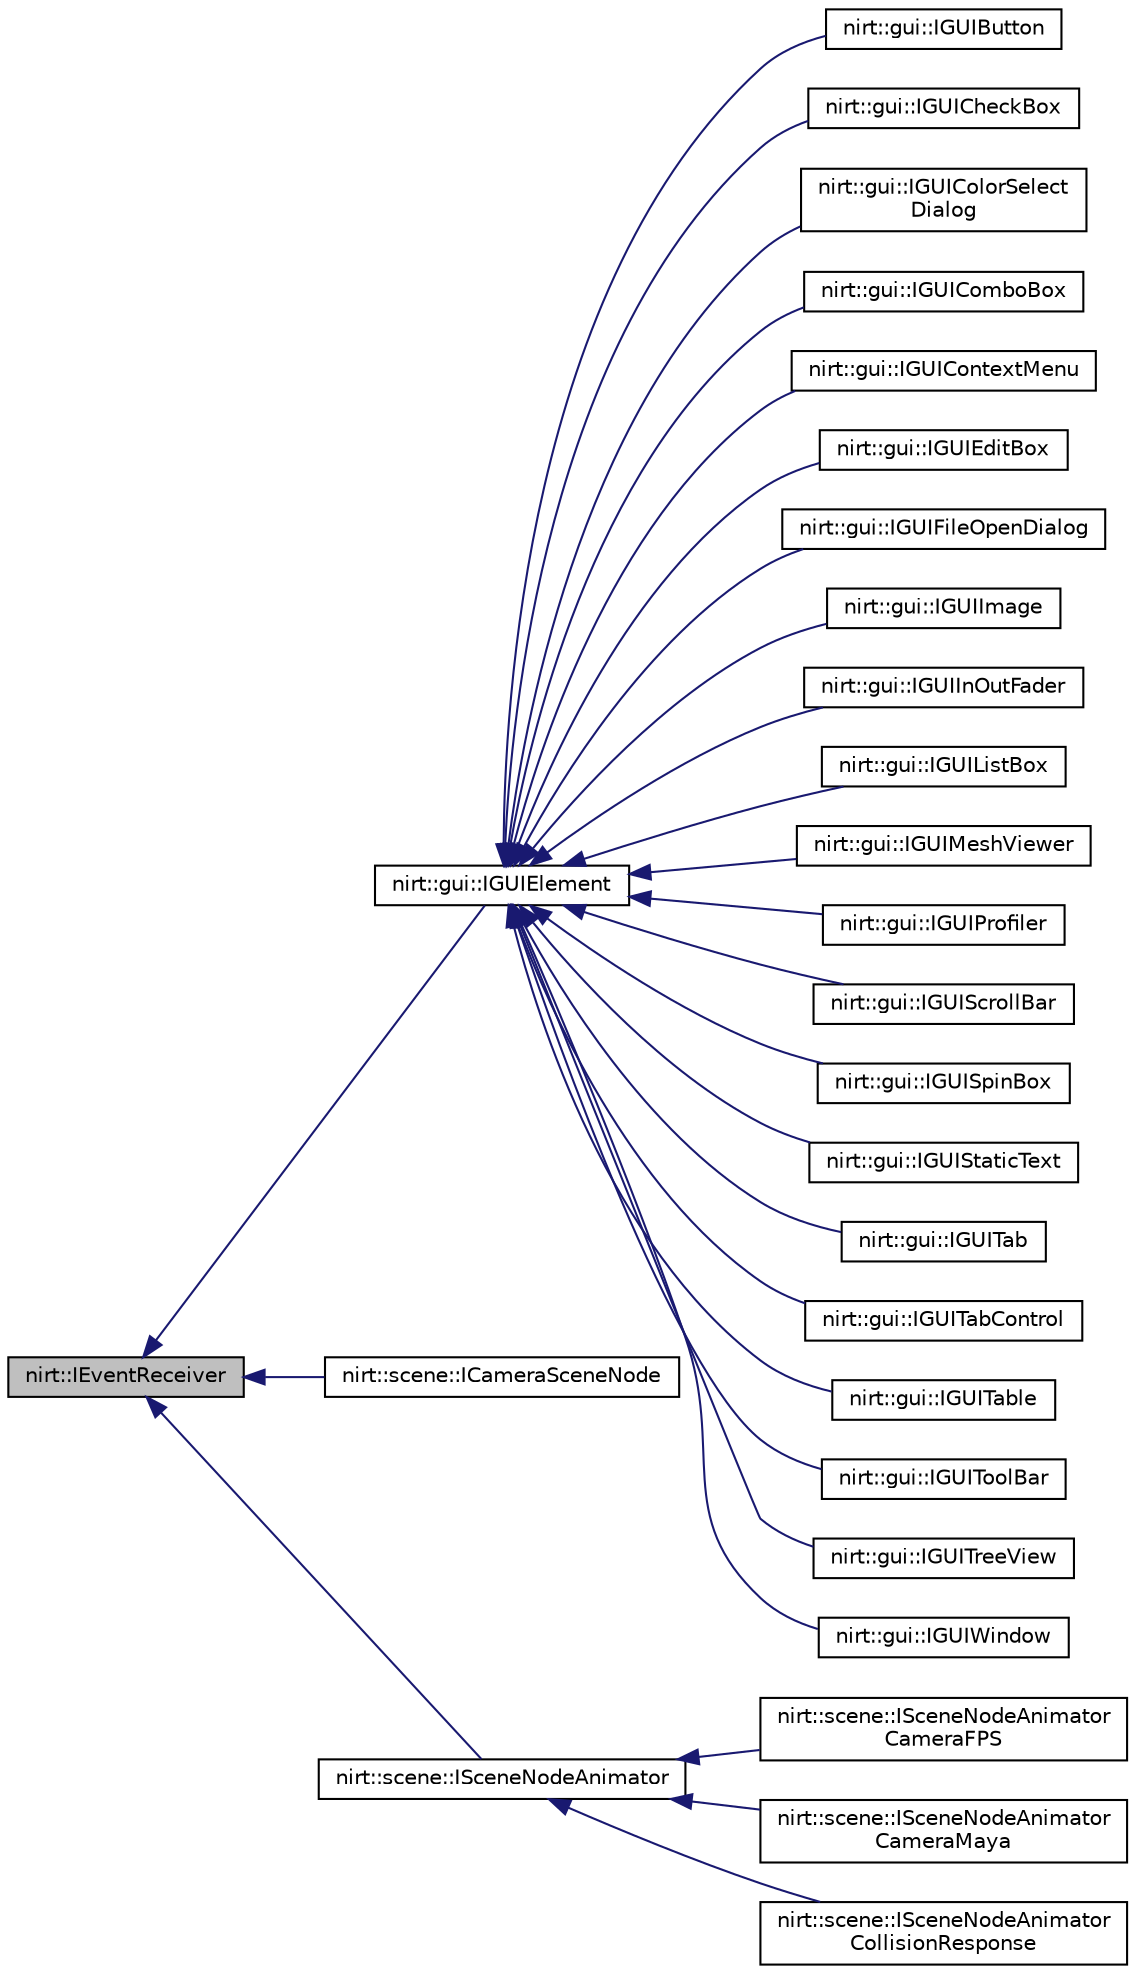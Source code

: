 digraph "nirt::IEventReceiver"
{
 // LATEX_PDF_SIZE
  edge [fontname="Helvetica",fontsize="10",labelfontname="Helvetica",labelfontsize="10"];
  node [fontname="Helvetica",fontsize="10",shape=record];
  rankdir="LR";
  Node1 [label="nirt::IEventReceiver",height=0.2,width=0.4,color="black", fillcolor="grey75", style="filled", fontcolor="black",tooltip="Interface of an object which can receive events."];
  Node1 -> Node2 [dir="back",color="midnightblue",fontsize="10",style="solid",fontname="Helvetica"];
  Node2 [label="nirt::gui::IGUIElement",height=0.2,width=0.4,color="black", fillcolor="white", style="filled",URL="$classnirt_1_1gui_1_1IGUIElement.html",tooltip="Base class of all GUI elements."];
  Node2 -> Node3 [dir="back",color="midnightblue",fontsize="10",style="solid",fontname="Helvetica"];
  Node3 [label="nirt::gui::IGUIButton",height=0.2,width=0.4,color="black", fillcolor="white", style="filled",URL="$classnirt_1_1gui_1_1IGUIButton.html",tooltip="GUI Button interface."];
  Node2 -> Node4 [dir="back",color="midnightblue",fontsize="10",style="solid",fontname="Helvetica"];
  Node4 [label="nirt::gui::IGUICheckBox",height=0.2,width=0.4,color="black", fillcolor="white", style="filled",URL="$classnirt_1_1gui_1_1IGUICheckBox.html",tooltip="GUI Check box interface."];
  Node2 -> Node5 [dir="back",color="midnightblue",fontsize="10",style="solid",fontname="Helvetica"];
  Node5 [label="nirt::gui::IGUIColorSelect\lDialog",height=0.2,width=0.4,color="black", fillcolor="white", style="filled",URL="$classnirt_1_1gui_1_1IGUIColorSelectDialog.html",tooltip="Standard color chooser dialog."];
  Node2 -> Node6 [dir="back",color="midnightblue",fontsize="10",style="solid",fontname="Helvetica"];
  Node6 [label="nirt::gui::IGUIComboBox",height=0.2,width=0.4,color="black", fillcolor="white", style="filled",URL="$classnirt_1_1gui_1_1IGUIComboBox.html",tooltip="Combobox widget."];
  Node2 -> Node7 [dir="back",color="midnightblue",fontsize="10",style="solid",fontname="Helvetica"];
  Node7 [label="nirt::gui::IGUIContextMenu",height=0.2,width=0.4,color="black", fillcolor="white", style="filled",URL="$classnirt_1_1gui_1_1IGUIContextMenu.html",tooltip="GUI Context menu interface."];
  Node2 -> Node8 [dir="back",color="midnightblue",fontsize="10",style="solid",fontname="Helvetica"];
  Node8 [label="nirt::gui::IGUIEditBox",height=0.2,width=0.4,color="black", fillcolor="white", style="filled",URL="$classnirt_1_1gui_1_1IGUIEditBox.html",tooltip="Single line edit box for editing simple text."];
  Node2 -> Node9 [dir="back",color="midnightblue",fontsize="10",style="solid",fontname="Helvetica"];
  Node9 [label="nirt::gui::IGUIFileOpenDialog",height=0.2,width=0.4,color="black", fillcolor="white", style="filled",URL="$classnirt_1_1gui_1_1IGUIFileOpenDialog.html",tooltip="Standard file chooser dialog."];
  Node2 -> Node10 [dir="back",color="midnightblue",fontsize="10",style="solid",fontname="Helvetica"];
  Node10 [label="nirt::gui::IGUIImage",height=0.2,width=0.4,color="black", fillcolor="white", style="filled",URL="$classnirt_1_1gui_1_1IGUIImage.html",tooltip="GUI element displaying an image."];
  Node2 -> Node11 [dir="back",color="midnightblue",fontsize="10",style="solid",fontname="Helvetica"];
  Node11 [label="nirt::gui::IGUIInOutFader",height=0.2,width=0.4,color="black", fillcolor="white", style="filled",URL="$classnirt_1_1gui_1_1IGUIInOutFader.html",tooltip="Element for fading out or in."];
  Node2 -> Node12 [dir="back",color="midnightblue",fontsize="10",style="solid",fontname="Helvetica"];
  Node12 [label="nirt::gui::IGUIListBox",height=0.2,width=0.4,color="black", fillcolor="white", style="filled",URL="$classnirt_1_1gui_1_1IGUIListBox.html",tooltip="Default list box GUI element."];
  Node2 -> Node13 [dir="back",color="midnightblue",fontsize="10",style="solid",fontname="Helvetica"];
  Node13 [label="nirt::gui::IGUIMeshViewer",height=0.2,width=0.4,color="black", fillcolor="white", style="filled",URL="$classnirt_1_1gui_1_1IGUIMeshViewer.html",tooltip="3d mesh viewing GUI element."];
  Node2 -> Node14 [dir="back",color="midnightblue",fontsize="10",style="solid",fontname="Helvetica"];
  Node14 [label="nirt::gui::IGUIProfiler",height=0.2,width=0.4,color="black", fillcolor="white", style="filled",URL="$classnirt_1_1gui_1_1IGUIProfiler.html",tooltip="Element to display profiler information."];
  Node2 -> Node15 [dir="back",color="midnightblue",fontsize="10",style="solid",fontname="Helvetica"];
  Node15 [label="nirt::gui::IGUIScrollBar",height=0.2,width=0.4,color="black", fillcolor="white", style="filled",URL="$classnirt_1_1gui_1_1IGUIScrollBar.html",tooltip="Default scroll bar GUI element."];
  Node2 -> Node16 [dir="back",color="midnightblue",fontsize="10",style="solid",fontname="Helvetica"];
  Node16 [label="nirt::gui::IGUISpinBox",height=0.2,width=0.4,color="black", fillcolor="white", style="filled",URL="$classnirt_1_1gui_1_1IGUISpinBox.html",tooltip="Single line edit box + spin buttons."];
  Node2 -> Node17 [dir="back",color="midnightblue",fontsize="10",style="solid",fontname="Helvetica"];
  Node17 [label="nirt::gui::IGUIStaticText",height=0.2,width=0.4,color="black", fillcolor="white", style="filled",URL="$classnirt_1_1gui_1_1IGUIStaticText.html",tooltip="Multi or single line text label."];
  Node2 -> Node18 [dir="back",color="midnightblue",fontsize="10",style="solid",fontname="Helvetica"];
  Node18 [label="nirt::gui::IGUITab",height=0.2,width=0.4,color="black", fillcolor="white", style="filled",URL="$classnirt_1_1gui_1_1IGUITab.html",tooltip="A tab-page, onto which other gui elements could be added."];
  Node2 -> Node19 [dir="back",color="midnightblue",fontsize="10",style="solid",fontname="Helvetica"];
  Node19 [label="nirt::gui::IGUITabControl",height=0.2,width=0.4,color="black", fillcolor="white", style="filled",URL="$classnirt_1_1gui_1_1IGUITabControl.html",tooltip="A standard tab control."];
  Node2 -> Node20 [dir="back",color="midnightblue",fontsize="10",style="solid",fontname="Helvetica"];
  Node20 [label="nirt::gui::IGUITable",height=0.2,width=0.4,color="black", fillcolor="white", style="filled",URL="$classnirt_1_1gui_1_1IGUITable.html",tooltip="Default list box GUI element."];
  Node2 -> Node21 [dir="back",color="midnightblue",fontsize="10",style="solid",fontname="Helvetica"];
  Node21 [label="nirt::gui::IGUIToolBar",height=0.2,width=0.4,color="black", fillcolor="white", style="filled",URL="$classnirt_1_1gui_1_1IGUIToolBar.html",tooltip="Stays at the top of its parent like the menu bar and contains tool buttons."];
  Node2 -> Node22 [dir="back",color="midnightblue",fontsize="10",style="solid",fontname="Helvetica"];
  Node22 [label="nirt::gui::IGUITreeView",height=0.2,width=0.4,color="black", fillcolor="white", style="filled",URL="$classnirt_1_1gui_1_1IGUITreeView.html",tooltip="Default tree view GUI element."];
  Node2 -> Node23 [dir="back",color="midnightblue",fontsize="10",style="solid",fontname="Helvetica"];
  Node23 [label="nirt::gui::IGUIWindow",height=0.2,width=0.4,color="black", fillcolor="white", style="filled",URL="$classnirt_1_1gui_1_1IGUIWindow.html",tooltip="Default moveable window GUI element with border, caption and close icons."];
  Node1 -> Node24 [dir="back",color="midnightblue",fontsize="10",style="solid",fontname="Helvetica"];
  Node24 [label="nirt::scene::ICameraSceneNode",height=0.2,width=0.4,color="black", fillcolor="white", style="filled",URL="$classnirt_1_1scene_1_1ICameraSceneNode.html",tooltip="Scene Node which is a (controllable) camera."];
  Node1 -> Node25 [dir="back",color="midnightblue",fontsize="10",style="solid",fontname="Helvetica"];
  Node25 [label="nirt::scene::ISceneNodeAnimator",height=0.2,width=0.4,color="black", fillcolor="white", style="filled",URL="$classnirt_1_1scene_1_1ISceneNodeAnimator.html",tooltip="Animates a scene node. Can animate position, rotation, material, and so on."];
  Node25 -> Node26 [dir="back",color="midnightblue",fontsize="10",style="solid",fontname="Helvetica"];
  Node26 [label="nirt::scene::ISceneNodeAnimator\lCameraFPS",height=0.2,width=0.4,color="black", fillcolor="white", style="filled",URL="$classnirt_1_1scene_1_1ISceneNodeAnimatorCameraFPS.html",tooltip="Special scene node animator for FPS cameras."];
  Node25 -> Node27 [dir="back",color="midnightblue",fontsize="10",style="solid",fontname="Helvetica"];
  Node27 [label="nirt::scene::ISceneNodeAnimator\lCameraMaya",height=0.2,width=0.4,color="black", fillcolor="white", style="filled",URL="$classnirt_1_1scene_1_1ISceneNodeAnimatorCameraMaya.html",tooltip="Special scene node animator for Maya-style cameras."];
  Node25 -> Node28 [dir="back",color="midnightblue",fontsize="10",style="solid",fontname="Helvetica"];
  Node28 [label="nirt::scene::ISceneNodeAnimator\lCollisionResponse",height=0.2,width=0.4,color="black", fillcolor="white", style="filled",URL="$classnirt_1_1scene_1_1ISceneNodeAnimatorCollisionResponse.html",tooltip="Special scene node animator for doing automatic collision detection and response."];
}
